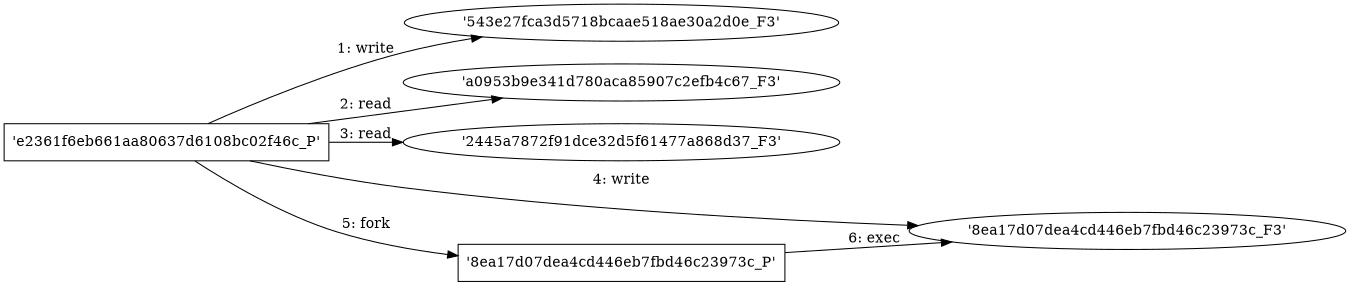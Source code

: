 digraph "D:\Learning\Paper\apt\基于CTI的攻击预警\Dataset\攻击图\ASGfromALLCTI\Russian Hackers are Behind Cryptowall 4.0; Bitdefender Creates Vaccine.dot" {
rankdir="LR"
size="9"
fixedsize="false"
splines="true"
nodesep=0.3
ranksep=0
fontsize=10
overlap="scalexy"
engine= "neato"
	"'543e27fca3d5718bcaae518ae30a2d0e_F3'" [node_type=file shape=ellipse]
	"'e2361f6eb661aa80637d6108bc02f46c_P'" [node_type=Process shape=box]
	"'e2361f6eb661aa80637d6108bc02f46c_P'" -> "'543e27fca3d5718bcaae518ae30a2d0e_F3'" [label="1: write"]
	"'a0953b9e341d780aca85907c2efb4c67_F3'" [node_type=file shape=ellipse]
	"'e2361f6eb661aa80637d6108bc02f46c_P'" [node_type=Process shape=box]
	"'e2361f6eb661aa80637d6108bc02f46c_P'" -> "'a0953b9e341d780aca85907c2efb4c67_F3'" [label="2: read"]
	"'2445a7872f91dce32d5f61477a868d37_F3'" [node_type=file shape=ellipse]
	"'e2361f6eb661aa80637d6108bc02f46c_P'" [node_type=Process shape=box]
	"'e2361f6eb661aa80637d6108bc02f46c_P'" -> "'2445a7872f91dce32d5f61477a868d37_F3'" [label="3: read"]
	"'8ea17d07dea4cd446eb7fbd46c23973c_F3'" [node_type=file shape=ellipse]
	"'e2361f6eb661aa80637d6108bc02f46c_P'" [node_type=Process shape=box]
	"'e2361f6eb661aa80637d6108bc02f46c_P'" -> "'8ea17d07dea4cd446eb7fbd46c23973c_F3'" [label="4: write"]
	"'e2361f6eb661aa80637d6108bc02f46c_P'" [node_type=Process shape=box]
	"'8ea17d07dea4cd446eb7fbd46c23973c_P'" [node_type=Process shape=box]
	"'e2361f6eb661aa80637d6108bc02f46c_P'" -> "'8ea17d07dea4cd446eb7fbd46c23973c_P'" [label="5: fork"]
	"'8ea17d07dea4cd446eb7fbd46c23973c_P'" [node_type=Process shape=box]
	"'8ea17d07dea4cd446eb7fbd46c23973c_F3'" [node_type=File shape=ellipse]
	"'8ea17d07dea4cd446eb7fbd46c23973c_P'" -> "'8ea17d07dea4cd446eb7fbd46c23973c_F3'" [label="6: exec"]
}
